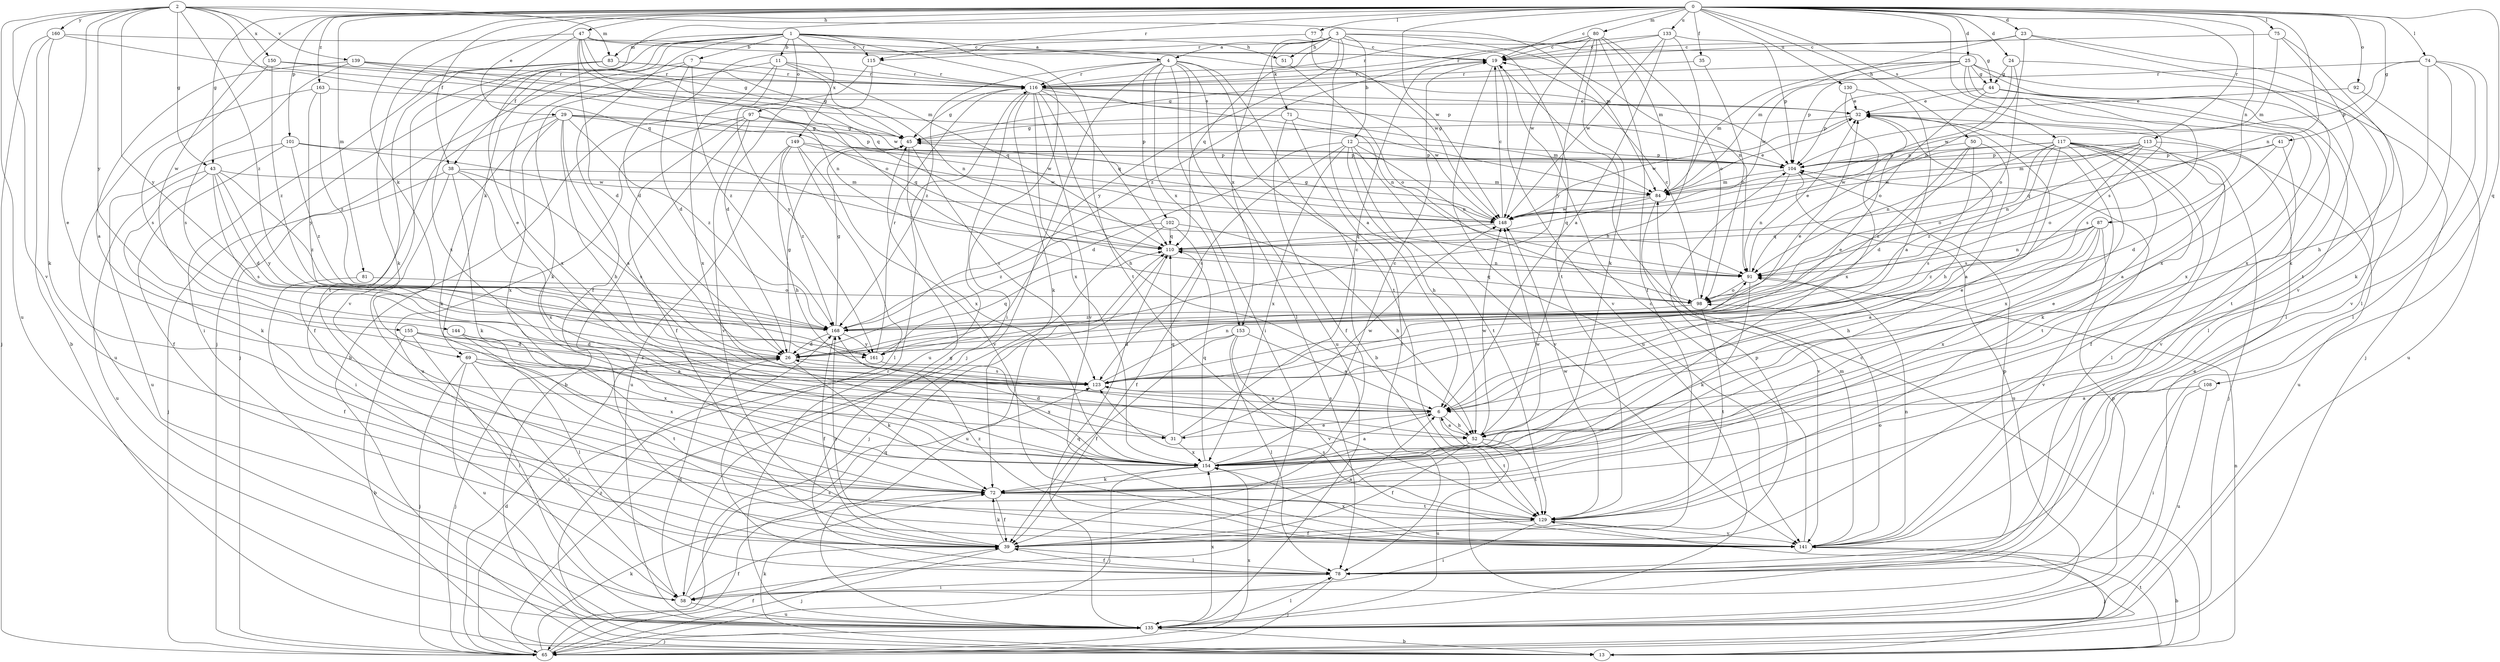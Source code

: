 strict digraph  {
0;
1;
2;
3;
4;
6;
7;
11;
12;
13;
19;
23;
24;
25;
26;
29;
31;
32;
35;
38;
39;
41;
43;
44;
45;
47;
50;
51;
52;
58;
65;
69;
71;
72;
74;
75;
77;
78;
80;
81;
83;
84;
87;
91;
92;
97;
98;
101;
102;
104;
108;
110;
113;
115;
116;
117;
123;
129;
130;
133;
135;
139;
141;
144;
148;
149;
150;
153;
154;
155;
160;
161;
163;
168;
0 -> 19  [label=c];
0 -> 23  [label=d];
0 -> 24  [label=d];
0 -> 25  [label=d];
0 -> 29  [label=e];
0 -> 31  [label=e];
0 -> 35  [label=f];
0 -> 38  [label=f];
0 -> 41  [label=g];
0 -> 43  [label=g];
0 -> 47  [label=h];
0 -> 50  [label=h];
0 -> 69  [label=k];
0 -> 74  [label=l];
0 -> 75  [label=l];
0 -> 77  [label=l];
0 -> 80  [label=m];
0 -> 81  [label=m];
0 -> 87  [label=n];
0 -> 91  [label=n];
0 -> 92  [label=o];
0 -> 101  [label=p];
0 -> 108  [label=q];
0 -> 113  [label=r];
0 -> 115  [label=r];
0 -> 117  [label=s];
0 -> 123  [label=s];
0 -> 130  [label=u];
0 -> 133  [label=u];
0 -> 144  [label=w];
0 -> 148  [label=w];
0 -> 163  [label=z];
1 -> 4  [label=a];
1 -> 7  [label=b];
1 -> 11  [label=b];
1 -> 38  [label=f];
1 -> 39  [label=f];
1 -> 51  [label=h];
1 -> 58  [label=i];
1 -> 65  [label=j];
1 -> 69  [label=k];
1 -> 83  [label=m];
1 -> 97  [label=o];
1 -> 115  [label=r];
1 -> 129  [label=t];
1 -> 149  [label=x];
2 -> 31  [label=e];
2 -> 43  [label=g];
2 -> 83  [label=m];
2 -> 84  [label=m];
2 -> 110  [label=q];
2 -> 135  [label=u];
2 -> 139  [label=v];
2 -> 141  [label=v];
2 -> 150  [label=x];
2 -> 155  [label=y];
2 -> 160  [label=y];
2 -> 161  [label=y];
2 -> 168  [label=z];
3 -> 4  [label=a];
3 -> 6  [label=a];
3 -> 12  [label=b];
3 -> 44  [label=g];
3 -> 51  [label=h];
3 -> 71  [label=k];
3 -> 91  [label=n];
3 -> 110  [label=q];
3 -> 115  [label=r];
3 -> 129  [label=t];
3 -> 153  [label=x];
3 -> 161  [label=y];
4 -> 13  [label=b];
4 -> 58  [label=i];
4 -> 65  [label=j];
4 -> 78  [label=l];
4 -> 102  [label=p];
4 -> 116  [label=r];
4 -> 129  [label=t];
4 -> 135  [label=u];
4 -> 153  [label=x];
4 -> 168  [label=z];
6 -> 31  [label=e];
6 -> 52  [label=h];
6 -> 123  [label=s];
6 -> 129  [label=t];
7 -> 26  [label=d];
7 -> 65  [label=j];
7 -> 116  [label=r];
7 -> 154  [label=x];
7 -> 168  [label=z];
11 -> 72  [label=k];
11 -> 91  [label=n];
11 -> 110  [label=q];
11 -> 116  [label=r];
11 -> 154  [label=x];
11 -> 161  [label=y];
12 -> 26  [label=d];
12 -> 52  [label=h];
12 -> 91  [label=n];
12 -> 104  [label=p];
12 -> 123  [label=s];
12 -> 129  [label=t];
12 -> 141  [label=v];
12 -> 154  [label=x];
13 -> 19  [label=c];
13 -> 72  [label=k];
13 -> 91  [label=n];
13 -> 129  [label=t];
13 -> 168  [label=z];
19 -> 116  [label=r];
19 -> 135  [label=u];
19 -> 141  [label=v];
23 -> 19  [label=c];
23 -> 78  [label=l];
23 -> 84  [label=m];
23 -> 91  [label=n];
23 -> 141  [label=v];
24 -> 44  [label=g];
24 -> 98  [label=o];
24 -> 148  [label=w];
24 -> 154  [label=x];
25 -> 44  [label=g];
25 -> 45  [label=g];
25 -> 65  [label=j];
25 -> 78  [label=l];
25 -> 84  [label=m];
25 -> 104  [label=p];
25 -> 123  [label=s];
25 -> 148  [label=w];
25 -> 154  [label=x];
26 -> 32  [label=e];
26 -> 45  [label=g];
26 -> 65  [label=j];
26 -> 72  [label=k];
26 -> 123  [label=s];
29 -> 6  [label=a];
29 -> 39  [label=f];
29 -> 45  [label=g];
29 -> 52  [label=h];
29 -> 72  [label=k];
29 -> 110  [label=q];
29 -> 148  [label=w];
29 -> 154  [label=x];
29 -> 168  [label=z];
31 -> 19  [label=c];
31 -> 26  [label=d];
31 -> 110  [label=q];
31 -> 148  [label=w];
31 -> 154  [label=x];
32 -> 45  [label=g];
32 -> 52  [label=h];
32 -> 148  [label=w];
35 -> 98  [label=o];
35 -> 116  [label=r];
38 -> 58  [label=i];
38 -> 65  [label=j];
38 -> 72  [label=k];
38 -> 84  [label=m];
38 -> 123  [label=s];
38 -> 154  [label=x];
39 -> 6  [label=a];
39 -> 65  [label=j];
39 -> 72  [label=k];
39 -> 78  [label=l];
39 -> 104  [label=p];
39 -> 168  [label=z];
41 -> 26  [label=d];
41 -> 104  [label=p];
41 -> 110  [label=q];
41 -> 141  [label=v];
43 -> 26  [label=d];
43 -> 72  [label=k];
43 -> 84  [label=m];
43 -> 123  [label=s];
43 -> 135  [label=u];
43 -> 161  [label=y];
43 -> 168  [label=z];
44 -> 32  [label=e];
44 -> 78  [label=l];
44 -> 98  [label=o];
44 -> 104  [label=p];
44 -> 129  [label=t];
44 -> 154  [label=x];
45 -> 104  [label=p];
45 -> 123  [label=s];
45 -> 154  [label=x];
47 -> 19  [label=c];
47 -> 26  [label=d];
47 -> 45  [label=g];
47 -> 72  [label=k];
47 -> 98  [label=o];
47 -> 104  [label=p];
47 -> 110  [label=q];
47 -> 154  [label=x];
50 -> 6  [label=a];
50 -> 26  [label=d];
50 -> 104  [label=p];
50 -> 123  [label=s];
50 -> 168  [label=z];
51 -> 98  [label=o];
52 -> 6  [label=a];
52 -> 39  [label=f];
52 -> 129  [label=t];
52 -> 135  [label=u];
52 -> 148  [label=w];
58 -> 26  [label=d];
58 -> 39  [label=f];
58 -> 123  [label=s];
58 -> 135  [label=u];
65 -> 26  [label=d];
65 -> 39  [label=f];
65 -> 72  [label=k];
65 -> 110  [label=q];
65 -> 116  [label=r];
65 -> 154  [label=x];
69 -> 58  [label=i];
69 -> 65  [label=j];
69 -> 123  [label=s];
69 -> 129  [label=t];
69 -> 135  [label=u];
69 -> 154  [label=x];
71 -> 39  [label=f];
71 -> 45  [label=g];
71 -> 78  [label=l];
71 -> 84  [label=m];
72 -> 32  [label=e];
72 -> 39  [label=f];
72 -> 129  [label=t];
74 -> 52  [label=h];
74 -> 72  [label=k];
74 -> 78  [label=l];
74 -> 104  [label=p];
74 -> 116  [label=r];
74 -> 141  [label=v];
75 -> 19  [label=c];
75 -> 72  [label=k];
75 -> 84  [label=m];
75 -> 129  [label=t];
77 -> 19  [label=c];
77 -> 26  [label=d];
77 -> 148  [label=w];
78 -> 39  [label=f];
78 -> 45  [label=g];
78 -> 58  [label=i];
78 -> 65  [label=j];
78 -> 104  [label=p];
80 -> 19  [label=c];
80 -> 39  [label=f];
80 -> 72  [label=k];
80 -> 84  [label=m];
80 -> 98  [label=o];
80 -> 116  [label=r];
80 -> 148  [label=w];
80 -> 161  [label=y];
80 -> 168  [label=z];
81 -> 39  [label=f];
81 -> 98  [label=o];
83 -> 45  [label=g];
83 -> 58  [label=i];
83 -> 116  [label=r];
83 -> 129  [label=t];
83 -> 141  [label=v];
84 -> 32  [label=e];
84 -> 110  [label=q];
84 -> 141  [label=v];
84 -> 148  [label=w];
87 -> 6  [label=a];
87 -> 52  [label=h];
87 -> 91  [label=n];
87 -> 110  [label=q];
87 -> 141  [label=v];
87 -> 154  [label=x];
87 -> 168  [label=z];
91 -> 32  [label=e];
91 -> 72  [label=k];
91 -> 98  [label=o];
92 -> 32  [label=e];
92 -> 135  [label=u];
97 -> 13  [label=b];
97 -> 39  [label=f];
97 -> 45  [label=g];
97 -> 104  [label=p];
97 -> 135  [label=u];
97 -> 141  [label=v];
98 -> 19  [label=c];
98 -> 110  [label=q];
98 -> 129  [label=t];
98 -> 168  [label=z];
101 -> 39  [label=f];
101 -> 104  [label=p];
101 -> 135  [label=u];
101 -> 148  [label=w];
101 -> 168  [label=z];
102 -> 39  [label=f];
102 -> 52  [label=h];
102 -> 65  [label=j];
102 -> 110  [label=q];
102 -> 168  [label=z];
104 -> 84  [label=m];
104 -> 91  [label=n];
104 -> 135  [label=u];
108 -> 6  [label=a];
108 -> 58  [label=i];
108 -> 135  [label=u];
110 -> 91  [label=n];
110 -> 135  [label=u];
113 -> 6  [label=a];
113 -> 84  [label=m];
113 -> 91  [label=n];
113 -> 98  [label=o];
113 -> 104  [label=p];
113 -> 135  [label=u];
113 -> 148  [label=w];
115 -> 13  [label=b];
115 -> 26  [label=d];
115 -> 116  [label=r];
116 -> 32  [label=e];
116 -> 45  [label=g];
116 -> 52  [label=h];
116 -> 72  [label=k];
116 -> 91  [label=n];
116 -> 110  [label=q];
116 -> 135  [label=u];
116 -> 141  [label=v];
116 -> 148  [label=w];
116 -> 154  [label=x];
117 -> 39  [label=f];
117 -> 65  [label=j];
117 -> 72  [label=k];
117 -> 78  [label=l];
117 -> 91  [label=n];
117 -> 98  [label=o];
117 -> 104  [label=p];
117 -> 123  [label=s];
117 -> 129  [label=t];
117 -> 148  [label=w];
117 -> 154  [label=x];
117 -> 168  [label=z];
123 -> 6  [label=a];
123 -> 32  [label=e];
123 -> 91  [label=n];
129 -> 39  [label=f];
129 -> 58  [label=i];
129 -> 123  [label=s];
129 -> 141  [label=v];
129 -> 148  [label=w];
130 -> 6  [label=a];
130 -> 32  [label=e];
130 -> 154  [label=x];
133 -> 6  [label=a];
133 -> 19  [label=c];
133 -> 52  [label=h];
133 -> 104  [label=p];
133 -> 116  [label=r];
133 -> 148  [label=w];
135 -> 13  [label=b];
135 -> 32  [label=e];
135 -> 65  [label=j];
135 -> 78  [label=l];
135 -> 104  [label=p];
135 -> 110  [label=q];
135 -> 154  [label=x];
139 -> 6  [label=a];
139 -> 91  [label=n];
139 -> 116  [label=r];
139 -> 123  [label=s];
139 -> 148  [label=w];
141 -> 13  [label=b];
141 -> 19  [label=c];
141 -> 65  [label=j];
141 -> 84  [label=m];
141 -> 91  [label=n];
141 -> 98  [label=o];
141 -> 154  [label=x];
141 -> 168  [label=z];
144 -> 26  [label=d];
144 -> 78  [label=l];
144 -> 154  [label=x];
148 -> 19  [label=c];
148 -> 45  [label=g];
148 -> 110  [label=q];
149 -> 52  [label=h];
149 -> 78  [label=l];
149 -> 104  [label=p];
149 -> 135  [label=u];
149 -> 141  [label=v];
149 -> 148  [label=w];
149 -> 168  [label=z];
150 -> 104  [label=p];
150 -> 116  [label=r];
150 -> 123  [label=s];
150 -> 168  [label=z];
153 -> 6  [label=a];
153 -> 26  [label=d];
153 -> 39  [label=f];
153 -> 78  [label=l];
153 -> 141  [label=v];
154 -> 6  [label=a];
154 -> 19  [label=c];
154 -> 32  [label=e];
154 -> 65  [label=j];
154 -> 72  [label=k];
154 -> 110  [label=q];
154 -> 148  [label=w];
155 -> 6  [label=a];
155 -> 13  [label=b];
155 -> 26  [label=d];
155 -> 58  [label=i];
155 -> 123  [label=s];
160 -> 13  [label=b];
160 -> 19  [label=c];
160 -> 65  [label=j];
160 -> 72  [label=k];
160 -> 84  [label=m];
161 -> 110  [label=q];
161 -> 116  [label=r];
161 -> 154  [label=x];
163 -> 32  [label=e];
163 -> 135  [label=u];
163 -> 161  [label=y];
163 -> 168  [label=z];
168 -> 26  [label=d];
168 -> 39  [label=f];
168 -> 45  [label=g];
168 -> 161  [label=y];
}
